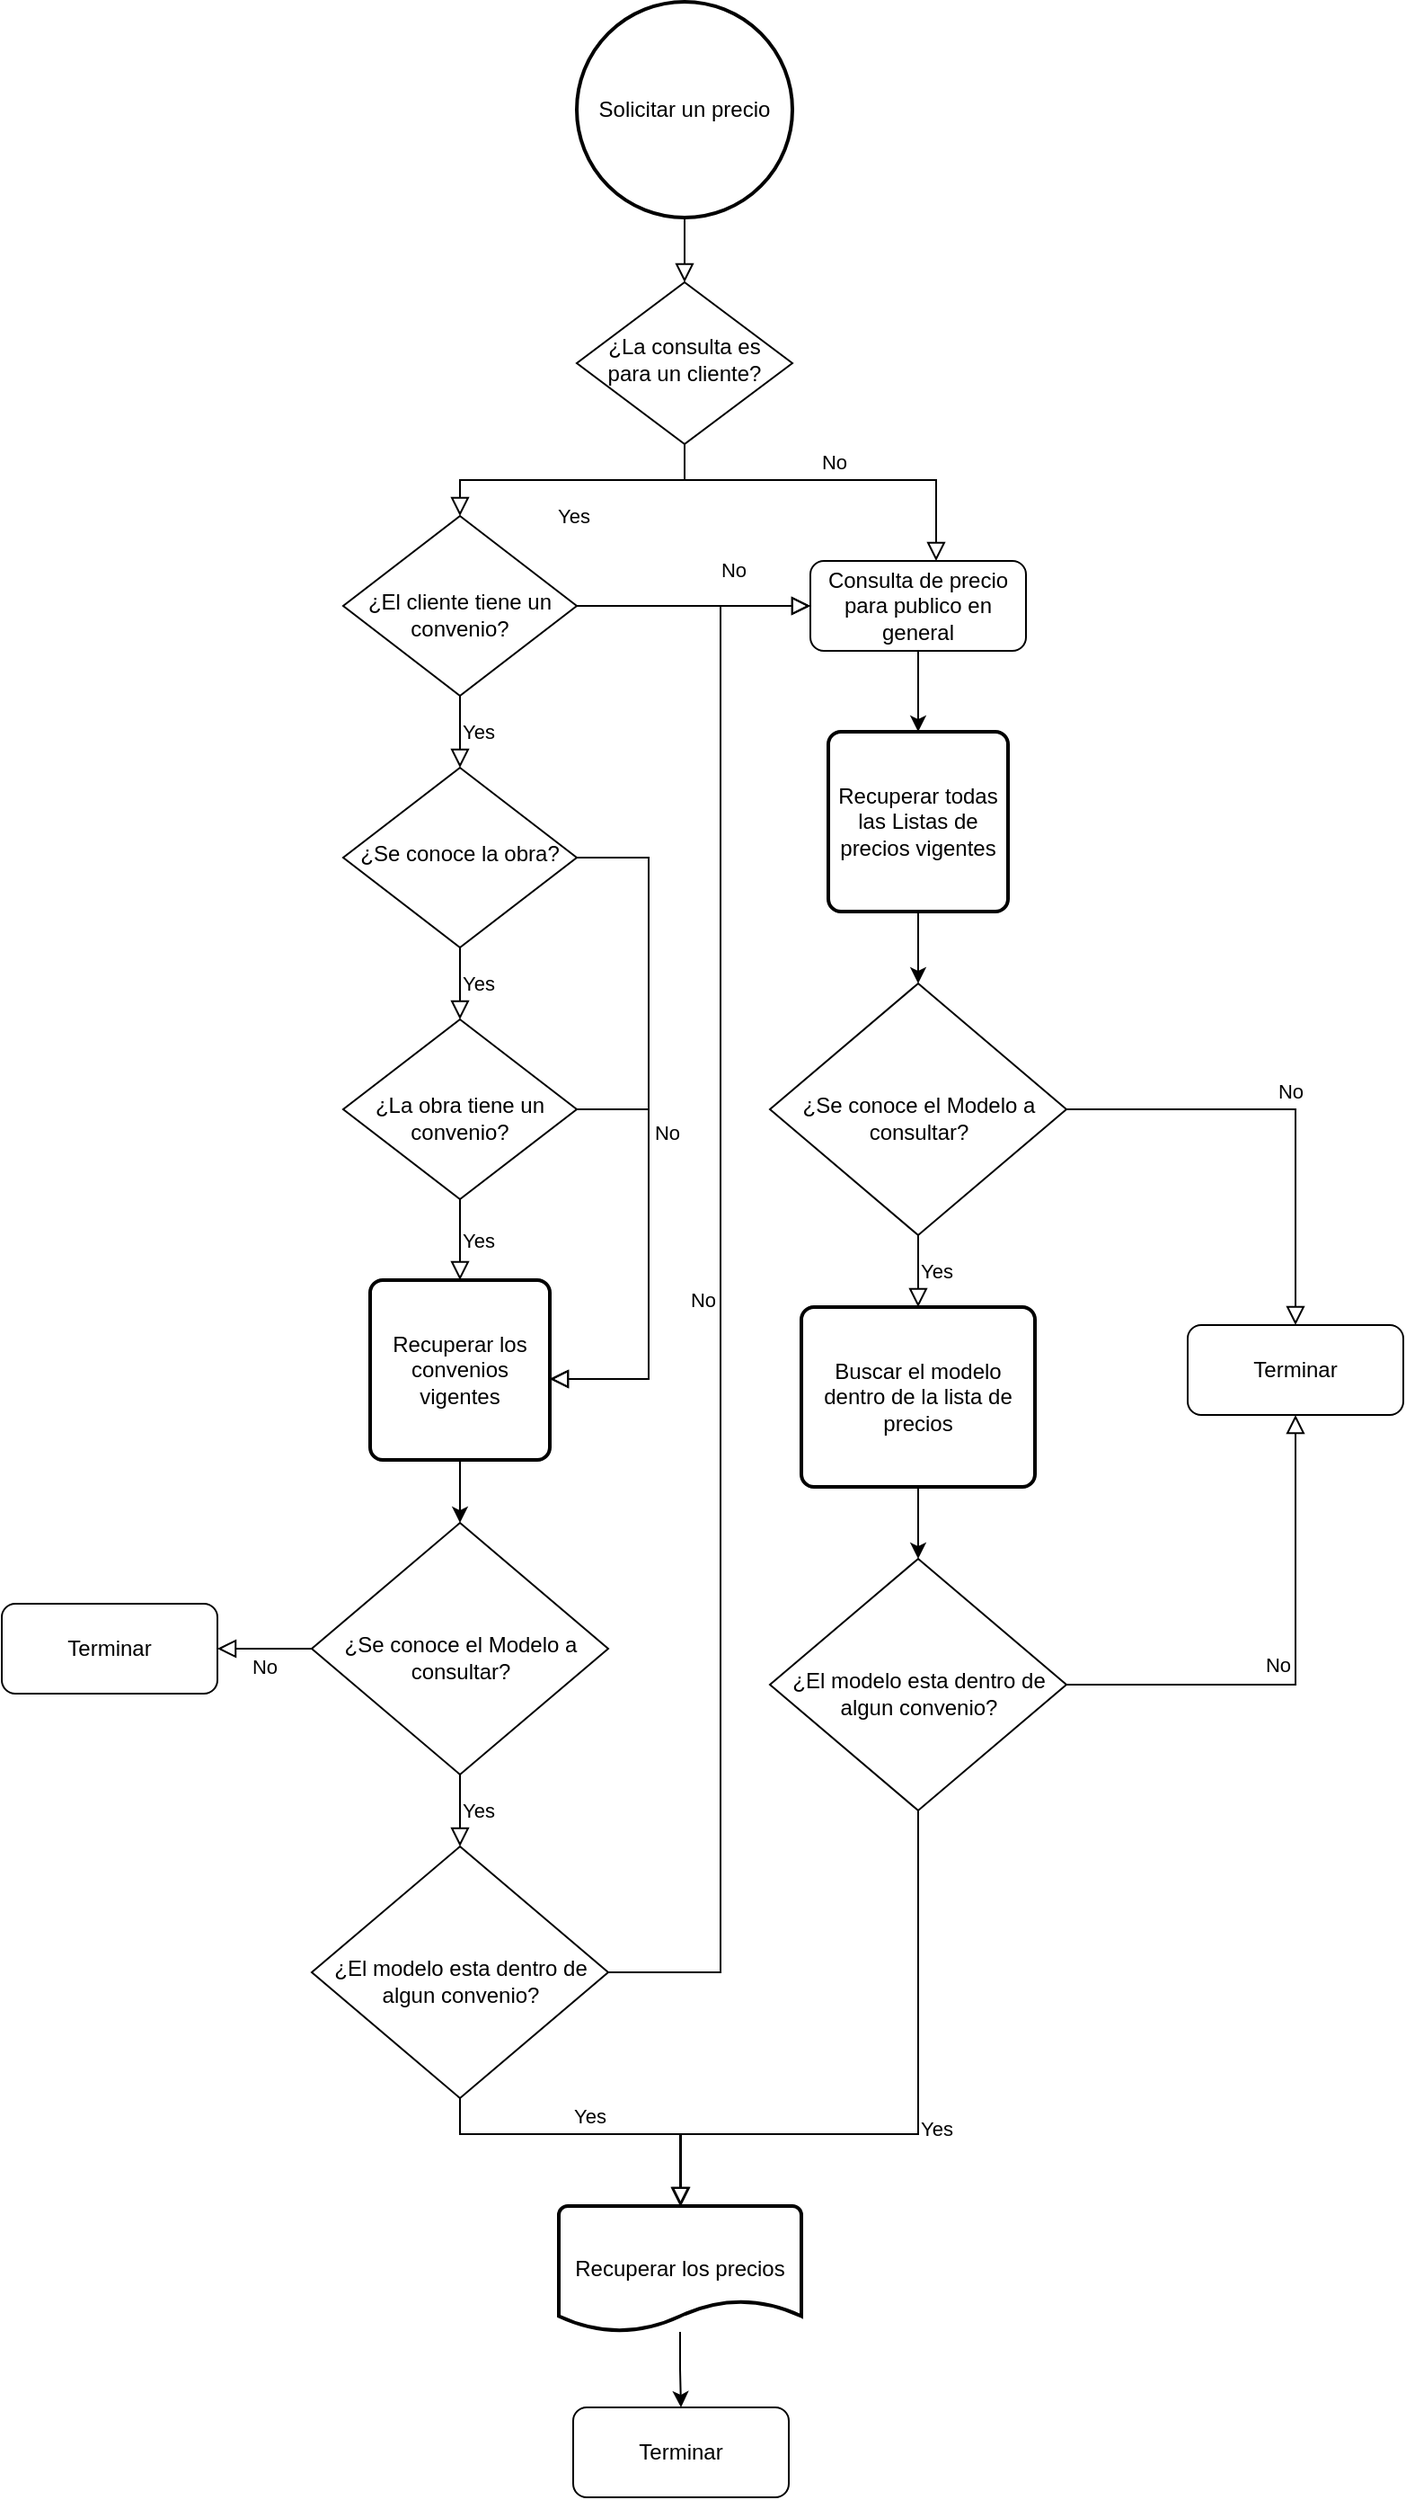 <mxfile version="17.1.3" type="github">
  <diagram id="C5RBs43oDa-KdzZeNtuy" name="Page-1">
    <mxGraphModel dx="1944" dy="740" grid="1" gridSize="10" guides="1" tooltips="1" connect="1" arrows="1" fold="1" page="1" pageScale="1" pageWidth="827" pageHeight="1169" math="0" shadow="0">
      <root>
        <mxCell id="WIyWlLk6GJQsqaUBKTNV-0" />
        <mxCell id="WIyWlLk6GJQsqaUBKTNV-1" parent="WIyWlLk6GJQsqaUBKTNV-0" />
        <mxCell id="WIyWlLk6GJQsqaUBKTNV-2" value="" style="rounded=0;html=1;jettySize=auto;orthogonalLoop=1;fontSize=11;endArrow=block;endFill=0;endSize=8;strokeWidth=1;shadow=0;labelBackgroundColor=none;edgeStyle=orthogonalEdgeStyle;exitX=0.5;exitY=1;exitDx=0;exitDy=0;exitPerimeter=0;" parent="WIyWlLk6GJQsqaUBKTNV-1" source="rDK6__GpVOAQKr3N_9s2-52" target="WIyWlLk6GJQsqaUBKTNV-6" edge="1">
          <mxGeometry relative="1" as="geometry">
            <mxPoint x="240" y="120" as="sourcePoint" />
          </mxGeometry>
        </mxCell>
        <mxCell id="WIyWlLk6GJQsqaUBKTNV-4" value="Yes" style="rounded=0;html=1;jettySize=auto;orthogonalLoop=1;fontSize=11;endArrow=block;endFill=0;endSize=8;strokeWidth=1;shadow=0;labelBackgroundColor=none;edgeStyle=orthogonalEdgeStyle;" parent="WIyWlLk6GJQsqaUBKTNV-1" source="WIyWlLk6GJQsqaUBKTNV-6" target="WIyWlLk6GJQsqaUBKTNV-10" edge="1">
          <mxGeometry y="20" relative="1" as="geometry">
            <mxPoint as="offset" />
          </mxGeometry>
        </mxCell>
        <mxCell id="WIyWlLk6GJQsqaUBKTNV-5" value="No" style="edgeStyle=orthogonalEdgeStyle;rounded=0;html=1;jettySize=auto;orthogonalLoop=1;fontSize=11;endArrow=block;endFill=0;endSize=8;strokeWidth=1;shadow=0;labelBackgroundColor=none;labelBorderColor=none;exitX=0.5;exitY=1;exitDx=0;exitDy=0;" parent="WIyWlLk6GJQsqaUBKTNV-1" source="WIyWlLk6GJQsqaUBKTNV-6" target="WIyWlLk6GJQsqaUBKTNV-7" edge="1">
          <mxGeometry y="10" relative="1" as="geometry">
            <mxPoint as="offset" />
            <mxPoint x="380" y="250" as="targetPoint" />
            <Array as="points">
              <mxPoint x="240" y="280" />
              <mxPoint x="380" y="280" />
            </Array>
          </mxGeometry>
        </mxCell>
        <mxCell id="WIyWlLk6GJQsqaUBKTNV-6" value="¿La consulta es para un cliente?" style="rhombus;whiteSpace=wrap;html=1;shadow=0;fontFamily=Helvetica;fontSize=12;align=center;strokeWidth=1;spacing=6;spacingTop=-4;" parent="WIyWlLk6GJQsqaUBKTNV-1" vertex="1">
          <mxGeometry x="180" y="170" width="120" height="90" as="geometry" />
        </mxCell>
        <mxCell id="rDK6__GpVOAQKr3N_9s2-1" value="" style="edgeStyle=orthogonalEdgeStyle;rounded=0;orthogonalLoop=1;jettySize=auto;html=1;labelBackgroundColor=none;labelBorderColor=none;" edge="1" parent="WIyWlLk6GJQsqaUBKTNV-1" source="WIyWlLk6GJQsqaUBKTNV-7" target="rDK6__GpVOAQKr3N_9s2-46">
          <mxGeometry relative="1" as="geometry">
            <mxPoint x="330" y="420" as="targetPoint" />
          </mxGeometry>
        </mxCell>
        <mxCell id="WIyWlLk6GJQsqaUBKTNV-7" value="Consulta de precio para publico en general" style="rounded=1;whiteSpace=wrap;html=1;fontSize=12;glass=0;strokeWidth=1;shadow=0;" parent="WIyWlLk6GJQsqaUBKTNV-1" vertex="1">
          <mxGeometry x="310" y="325" width="120" height="50" as="geometry" />
        </mxCell>
        <mxCell id="WIyWlLk6GJQsqaUBKTNV-8" value="No" style="rounded=0;html=1;jettySize=auto;orthogonalLoop=1;fontSize=11;endArrow=block;endFill=0;endSize=8;strokeWidth=1;shadow=0;labelBackgroundColor=none;edgeStyle=orthogonalEdgeStyle;entryX=0;entryY=0.5;entryDx=0;entryDy=0;" parent="WIyWlLk6GJQsqaUBKTNV-1" source="WIyWlLk6GJQsqaUBKTNV-10" target="WIyWlLk6GJQsqaUBKTNV-7" edge="1">
          <mxGeometry x="0.333" y="20" relative="1" as="geometry">
            <mxPoint as="offset" />
            <mxPoint x="280" y="350" as="targetPoint" />
            <Array as="points">
              <mxPoint x="300" y="350" />
              <mxPoint x="300" y="350" />
            </Array>
          </mxGeometry>
        </mxCell>
        <mxCell id="WIyWlLk6GJQsqaUBKTNV-9" value="Yes" style="edgeStyle=orthogonalEdgeStyle;rounded=0;html=1;jettySize=auto;orthogonalLoop=1;fontSize=11;endArrow=block;endFill=0;endSize=8;strokeWidth=1;shadow=0;labelBackgroundColor=none;exitX=0.5;exitY=1;exitDx=0;exitDy=0;entryX=0.5;entryY=0;entryDx=0;entryDy=0;" parent="WIyWlLk6GJQsqaUBKTNV-1" source="WIyWlLk6GJQsqaUBKTNV-10" target="rDK6__GpVOAQKr3N_9s2-4" edge="1">
          <mxGeometry y="10" relative="1" as="geometry">
            <mxPoint as="offset" />
            <mxPoint x="220.0" y="440" as="targetPoint" />
          </mxGeometry>
        </mxCell>
        <mxCell id="WIyWlLk6GJQsqaUBKTNV-10" value="&lt;br&gt;¿El cliente tiene un convenio?" style="rhombus;whiteSpace=wrap;html=1;shadow=0;fontFamily=Helvetica;fontSize=12;align=center;strokeWidth=1;spacing=6;spacingTop=-4;" parent="WIyWlLk6GJQsqaUBKTNV-1" vertex="1">
          <mxGeometry x="50" y="300" width="130" height="100" as="geometry" />
        </mxCell>
        <mxCell id="rDK6__GpVOAQKr3N_9s2-32" value="" style="edgeStyle=orthogonalEdgeStyle;rounded=0;orthogonalLoop=1;jettySize=auto;html=1;labelBackgroundColor=none;labelBorderColor=none;exitX=0.5;exitY=1;exitDx=0;exitDy=0;" edge="1" parent="WIyWlLk6GJQsqaUBKTNV-1" source="rDK6__GpVOAQKr3N_9s2-46" target="rDK6__GpVOAQKr3N_9s2-20">
          <mxGeometry relative="1" as="geometry">
            <mxPoint x="370.059" y="550" as="sourcePoint" />
          </mxGeometry>
        </mxCell>
        <mxCell id="rDK6__GpVOAQKr3N_9s2-4" value="¿Se conoce la obra?" style="rhombus;whiteSpace=wrap;html=1;shadow=0;fontFamily=Helvetica;fontSize=12;align=center;strokeWidth=1;spacing=6;spacingTop=-4;" vertex="1" parent="WIyWlLk6GJQsqaUBKTNV-1">
          <mxGeometry x="50" y="440" width="130" height="100" as="geometry" />
        </mxCell>
        <mxCell id="rDK6__GpVOAQKr3N_9s2-6" value="&lt;br&gt;¿La obra tiene un convenio?" style="rhombus;whiteSpace=wrap;html=1;shadow=0;fontFamily=Helvetica;fontSize=12;align=center;strokeWidth=1;spacing=6;spacingTop=-4;" vertex="1" parent="WIyWlLk6GJQsqaUBKTNV-1">
          <mxGeometry x="50" y="580" width="130" height="100" as="geometry" />
        </mxCell>
        <mxCell id="rDK6__GpVOAQKr3N_9s2-9" value="Yes" style="edgeStyle=orthogonalEdgeStyle;rounded=0;html=1;jettySize=auto;orthogonalLoop=1;fontSize=11;endArrow=block;endFill=0;endSize=8;strokeWidth=1;shadow=0;labelBackgroundColor=none;exitX=0.5;exitY=1;exitDx=0;exitDy=0;entryX=0.5;entryY=0;entryDx=0;entryDy=0;" edge="1" parent="WIyWlLk6GJQsqaUBKTNV-1" source="rDK6__GpVOAQKr3N_9s2-4" target="rDK6__GpVOAQKr3N_9s2-6">
          <mxGeometry y="10" relative="1" as="geometry">
            <mxPoint as="offset" />
            <mxPoint x="125.0" y="410" as="sourcePoint" />
            <mxPoint x="125.0" y="450" as="targetPoint" />
          </mxGeometry>
        </mxCell>
        <mxCell id="rDK6__GpVOAQKr3N_9s2-14" value="Yes" style="edgeStyle=orthogonalEdgeStyle;rounded=0;html=1;jettySize=auto;orthogonalLoop=1;fontSize=11;endArrow=block;endFill=0;endSize=8;strokeWidth=1;shadow=0;labelBackgroundColor=none;exitX=0.5;exitY=1;exitDx=0;exitDy=0;entryX=0.5;entryY=0;entryDx=0;entryDy=0;" edge="1" parent="WIyWlLk6GJQsqaUBKTNV-1" source="rDK6__GpVOAQKr3N_9s2-6" target="rDK6__GpVOAQKr3N_9s2-45">
          <mxGeometry y="10" relative="1" as="geometry">
            <mxPoint as="offset" />
            <mxPoint x="125.0" y="550" as="sourcePoint" />
            <mxPoint x="115" y="730.0" as="targetPoint" />
          </mxGeometry>
        </mxCell>
        <mxCell id="rDK6__GpVOAQKr3N_9s2-15" value="No" style="edgeStyle=orthogonalEdgeStyle;rounded=0;html=1;jettySize=auto;orthogonalLoop=1;fontSize=11;endArrow=block;endFill=0;endSize=8;strokeWidth=1;shadow=0;labelBackgroundColor=none;exitX=1;exitY=0.5;exitDx=0;exitDy=0;" edge="1" parent="WIyWlLk6GJQsqaUBKTNV-1" source="rDK6__GpVOAQKr3N_9s2-4" target="rDK6__GpVOAQKr3N_9s2-45">
          <mxGeometry y="10" relative="1" as="geometry">
            <mxPoint as="offset" />
            <mxPoint x="135.0" y="560" as="sourcePoint" />
            <mxPoint x="175" y="755.0" as="targetPoint" />
            <Array as="points">
              <mxPoint x="220" y="490" />
              <mxPoint x="220" y="780" />
            </Array>
          </mxGeometry>
        </mxCell>
        <mxCell id="rDK6__GpVOAQKr3N_9s2-16" value="" style="edgeStyle=orthogonalEdgeStyle;rounded=0;html=1;jettySize=auto;orthogonalLoop=1;fontSize=11;endArrow=block;endFill=0;endSize=8;strokeWidth=1;shadow=0;labelBackgroundColor=none;exitX=1;exitY=0.5;exitDx=0;exitDy=0;" edge="1" parent="WIyWlLk6GJQsqaUBKTNV-1" source="rDK6__GpVOAQKr3N_9s2-6" target="rDK6__GpVOAQKr3N_9s2-45">
          <mxGeometry y="10" relative="1" as="geometry">
            <mxPoint as="offset" />
            <mxPoint x="145.0" y="570" as="sourcePoint" />
            <mxPoint x="175" y="755.0" as="targetPoint" />
            <Array as="points">
              <mxPoint x="220" y="630" />
              <mxPoint x="220" y="780" />
            </Array>
          </mxGeometry>
        </mxCell>
        <mxCell id="rDK6__GpVOAQKr3N_9s2-36" value="" style="edgeStyle=orthogonalEdgeStyle;rounded=0;orthogonalLoop=1;jettySize=auto;html=1;labelBackgroundColor=none;labelBorderColor=none;" edge="1" parent="WIyWlLk6GJQsqaUBKTNV-1" source="rDK6__GpVOAQKr3N_9s2-45" target="rDK6__GpVOAQKr3N_9s2-33">
          <mxGeometry relative="1" as="geometry">
            <mxPoint x="115" y="860.0" as="sourcePoint" />
          </mxGeometry>
        </mxCell>
        <mxCell id="rDK6__GpVOAQKr3N_9s2-20" value="&lt;br&gt;¿Se conoce el Modelo a consultar?" style="rhombus;whiteSpace=wrap;html=1;shadow=0;fontFamily=Helvetica;fontSize=12;align=center;strokeWidth=1;spacing=6;spacingTop=-4;" vertex="1" parent="WIyWlLk6GJQsqaUBKTNV-1">
          <mxGeometry x="287.5" y="560" width="165" height="140" as="geometry" />
        </mxCell>
        <mxCell id="rDK6__GpVOAQKr3N_9s2-22" value="Yes" style="edgeStyle=orthogonalEdgeStyle;rounded=0;html=1;jettySize=auto;orthogonalLoop=1;fontSize=11;endArrow=block;endFill=0;endSize=8;strokeWidth=1;shadow=0;labelBackgroundColor=none;exitX=0.5;exitY=1;exitDx=0;exitDy=0;" edge="1" parent="WIyWlLk6GJQsqaUBKTNV-1" source="rDK6__GpVOAQKr3N_9s2-20" target="rDK6__GpVOAQKr3N_9s2-31">
          <mxGeometry y="10" relative="1" as="geometry">
            <mxPoint as="offset" />
            <mxPoint x="230" y="680.0" as="sourcePoint" />
            <mxPoint x="240" y="1110.0" as="targetPoint" />
          </mxGeometry>
        </mxCell>
        <mxCell id="rDK6__GpVOAQKr3N_9s2-25" value="No" style="edgeStyle=orthogonalEdgeStyle;rounded=0;html=1;jettySize=auto;orthogonalLoop=1;fontSize=11;endArrow=block;endFill=0;endSize=8;strokeWidth=1;shadow=0;labelBackgroundColor=none;labelBorderColor=none;exitX=1;exitY=0.5;exitDx=0;exitDy=0;" edge="1" parent="WIyWlLk6GJQsqaUBKTNV-1" source="rDK6__GpVOAQKr3N_9s2-20" target="rDK6__GpVOAQKr3N_9s2-26">
          <mxGeometry y="10" relative="1" as="geometry">
            <mxPoint as="offset" />
            <mxPoint x="410" y="940" as="sourcePoint" />
            <mxPoint x="530" y="980" as="targetPoint" />
            <Array as="points" />
          </mxGeometry>
        </mxCell>
        <mxCell id="rDK6__GpVOAQKr3N_9s2-26" value="Terminar" style="rounded=1;whiteSpace=wrap;html=1;fontSize=12;glass=0;strokeWidth=1;shadow=0;" vertex="1" parent="WIyWlLk6GJQsqaUBKTNV-1">
          <mxGeometry x="520" y="750" width="120" height="50" as="geometry" />
        </mxCell>
        <mxCell id="rDK6__GpVOAQKr3N_9s2-49" value="" style="edgeStyle=orthogonalEdgeStyle;rounded=0;orthogonalLoop=1;jettySize=auto;html=1;labelBackgroundColor=none;labelBorderColor=none;" edge="1" parent="WIyWlLk6GJQsqaUBKTNV-1" source="rDK6__GpVOAQKr3N_9s2-31" target="rDK6__GpVOAQKr3N_9s2-48">
          <mxGeometry relative="1" as="geometry" />
        </mxCell>
        <mxCell id="rDK6__GpVOAQKr3N_9s2-31" value="Buscar el modelo dentro de la lista de precios" style="rounded=1;whiteSpace=wrap;html=1;absoluteArcSize=1;arcSize=14;strokeWidth=2;" vertex="1" parent="WIyWlLk6GJQsqaUBKTNV-1">
          <mxGeometry x="305" y="740" width="130" height="100" as="geometry" />
        </mxCell>
        <mxCell id="rDK6__GpVOAQKr3N_9s2-33" value="&lt;br&gt;¿Se conoce el Modelo a consultar?" style="rhombus;whiteSpace=wrap;html=1;shadow=0;fontFamily=Helvetica;fontSize=12;align=center;strokeWidth=1;spacing=6;spacingTop=-4;" vertex="1" parent="WIyWlLk6GJQsqaUBKTNV-1">
          <mxGeometry x="32.5" y="860" width="165" height="140" as="geometry" />
        </mxCell>
        <mxCell id="rDK6__GpVOAQKr3N_9s2-34" value="Terminar" style="rounded=1;whiteSpace=wrap;html=1;fontSize=12;glass=0;strokeWidth=1;shadow=0;" vertex="1" parent="WIyWlLk6GJQsqaUBKTNV-1">
          <mxGeometry x="-140" y="905" width="120" height="50" as="geometry" />
        </mxCell>
        <mxCell id="rDK6__GpVOAQKr3N_9s2-35" value="No" style="edgeStyle=orthogonalEdgeStyle;rounded=0;html=1;jettySize=auto;orthogonalLoop=1;fontSize=11;endArrow=block;endFill=0;endSize=8;strokeWidth=1;shadow=0;labelBackgroundColor=none;labelBorderColor=none;exitX=0;exitY=0.5;exitDx=0;exitDy=0;entryX=1;entryY=0.5;entryDx=0;entryDy=0;" edge="1" parent="WIyWlLk6GJQsqaUBKTNV-1" source="rDK6__GpVOAQKr3N_9s2-33" target="rDK6__GpVOAQKr3N_9s2-34">
          <mxGeometry y="10" relative="1" as="geometry">
            <mxPoint as="offset" />
            <mxPoint x="-30" y="990.0" as="sourcePoint" />
            <mxPoint x="77.559" y="1175.0" as="targetPoint" />
            <Array as="points" />
          </mxGeometry>
        </mxCell>
        <mxCell id="rDK6__GpVOAQKr3N_9s2-39" value="Yes" style="edgeStyle=orthogonalEdgeStyle;rounded=0;html=1;jettySize=auto;orthogonalLoop=1;fontSize=11;endArrow=block;endFill=0;endSize=8;strokeWidth=1;shadow=0;labelBackgroundColor=none;exitX=0.5;exitY=1;exitDx=0;exitDy=0;entryX=0.5;entryY=0;entryDx=0;entryDy=0;" edge="1" parent="WIyWlLk6GJQsqaUBKTNV-1" source="rDK6__GpVOAQKr3N_9s2-33" target="rDK6__GpVOAQKr3N_9s2-40">
          <mxGeometry y="10" relative="1" as="geometry">
            <mxPoint as="offset" />
            <mxPoint x="224.94" y="980.0" as="sourcePoint" />
            <mxPoint x="115" y="1069" as="targetPoint" />
            <Array as="points" />
          </mxGeometry>
        </mxCell>
        <mxCell id="rDK6__GpVOAQKr3N_9s2-40" value="&lt;br&gt;¿El modelo esta dentro de algun convenio?" style="rhombus;whiteSpace=wrap;html=1;shadow=0;fontFamily=Helvetica;fontSize=12;align=center;strokeWidth=1;spacing=6;spacingTop=-4;" vertex="1" parent="WIyWlLk6GJQsqaUBKTNV-1">
          <mxGeometry x="32.5" y="1040" width="165" height="140" as="geometry" />
        </mxCell>
        <mxCell id="rDK6__GpVOAQKr3N_9s2-42" value="Yes" style="edgeStyle=orthogonalEdgeStyle;rounded=0;html=1;jettySize=auto;orthogonalLoop=1;fontSize=11;endArrow=block;endFill=0;endSize=8;strokeWidth=1;shadow=0;labelBackgroundColor=none;exitX=0.5;exitY=1;exitDx=0;exitDy=0;" edge="1" parent="WIyWlLk6GJQsqaUBKTNV-1" source="rDK6__GpVOAQKr3N_9s2-40" target="rDK6__GpVOAQKr3N_9s2-44">
          <mxGeometry y="10" relative="1" as="geometry">
            <mxPoint as="offset" />
            <mxPoint x="125" y="1037" as="sourcePoint" />
            <mxPoint x="115" y="1240" as="targetPoint" />
            <Array as="points">
              <mxPoint x="115" y="1200" />
              <mxPoint x="238" y="1200" />
            </Array>
          </mxGeometry>
        </mxCell>
        <mxCell id="rDK6__GpVOAQKr3N_9s2-43" value="No" style="edgeStyle=orthogonalEdgeStyle;rounded=0;html=1;jettySize=auto;orthogonalLoop=1;fontSize=11;endArrow=block;endFill=0;endSize=8;strokeWidth=1;shadow=0;labelBackgroundColor=none;labelBorderColor=none;exitX=1;exitY=0.5;exitDx=0;exitDy=0;entryX=0;entryY=0.5;entryDx=0;entryDy=0;" edge="1" parent="WIyWlLk6GJQsqaUBKTNV-1" source="rDK6__GpVOAQKr3N_9s2-40" target="WIyWlLk6GJQsqaUBKTNV-7">
          <mxGeometry y="10" relative="1" as="geometry">
            <mxPoint as="offset" />
            <mxPoint x="42.5" y="967" as="sourcePoint" />
            <mxPoint x="-10" y="967" as="targetPoint" />
            <Array as="points">
              <mxPoint x="260" y="1110" />
              <mxPoint x="260" y="350" />
            </Array>
          </mxGeometry>
        </mxCell>
        <mxCell id="rDK6__GpVOAQKr3N_9s2-54" value="" style="edgeStyle=orthogonalEdgeStyle;rounded=0;orthogonalLoop=1;jettySize=auto;html=1;labelBackgroundColor=none;labelBorderColor=none;" edge="1" parent="WIyWlLk6GJQsqaUBKTNV-1" source="rDK6__GpVOAQKr3N_9s2-44" target="rDK6__GpVOAQKr3N_9s2-53">
          <mxGeometry relative="1" as="geometry" />
        </mxCell>
        <mxCell id="rDK6__GpVOAQKr3N_9s2-44" value="&lt;span&gt;Recuperar los precios&lt;/span&gt;" style="strokeWidth=2;html=1;shape=mxgraph.flowchart.document2;whiteSpace=wrap;size=0.25;" vertex="1" parent="WIyWlLk6GJQsqaUBKTNV-1">
          <mxGeometry x="170" y="1240" width="135" height="70" as="geometry" />
        </mxCell>
        <mxCell id="rDK6__GpVOAQKr3N_9s2-45" value="&lt;span&gt;Recuperar los convenios vigentes&lt;/span&gt;" style="rounded=1;whiteSpace=wrap;html=1;absoluteArcSize=1;arcSize=14;strokeWidth=2;" vertex="1" parent="WIyWlLk6GJQsqaUBKTNV-1">
          <mxGeometry x="65" y="725" width="100" height="100" as="geometry" />
        </mxCell>
        <mxCell id="rDK6__GpVOAQKr3N_9s2-46" value="Recuperar todas las Listas de precios vigentes" style="rounded=1;whiteSpace=wrap;html=1;absoluteArcSize=1;arcSize=14;strokeWidth=2;" vertex="1" parent="WIyWlLk6GJQsqaUBKTNV-1">
          <mxGeometry x="320" y="420" width="100" height="100" as="geometry" />
        </mxCell>
        <mxCell id="rDK6__GpVOAQKr3N_9s2-48" value="&lt;br&gt;¿El modelo esta dentro de algun convenio?" style="rhombus;whiteSpace=wrap;html=1;shadow=0;fontFamily=Helvetica;fontSize=12;align=center;strokeWidth=1;spacing=6;spacingTop=-4;" vertex="1" parent="WIyWlLk6GJQsqaUBKTNV-1">
          <mxGeometry x="287.5" y="880" width="165" height="140" as="geometry" />
        </mxCell>
        <mxCell id="rDK6__GpVOAQKr3N_9s2-50" value="Yes" style="edgeStyle=orthogonalEdgeStyle;rounded=0;html=1;jettySize=auto;orthogonalLoop=1;fontSize=11;endArrow=block;endFill=0;endSize=8;strokeWidth=1;shadow=0;labelBackgroundColor=none;exitX=0.5;exitY=1;exitDx=0;exitDy=0;entryX=0.5;entryY=0;entryDx=0;entryDy=0;entryPerimeter=0;" edge="1" parent="WIyWlLk6GJQsqaUBKTNV-1" source="rDK6__GpVOAQKr3N_9s2-48" target="rDK6__GpVOAQKr3N_9s2-44">
          <mxGeometry y="10" relative="1" as="geometry">
            <mxPoint as="offset" />
            <mxPoint x="380" y="1027" as="sourcePoint" />
            <mxPoint x="380" y="1067" as="targetPoint" />
            <Array as="points">
              <mxPoint x="370" y="1200" />
              <mxPoint x="237" y="1200" />
            </Array>
          </mxGeometry>
        </mxCell>
        <mxCell id="rDK6__GpVOAQKr3N_9s2-51" value="No" style="edgeStyle=orthogonalEdgeStyle;rounded=0;html=1;jettySize=auto;orthogonalLoop=1;fontSize=11;endArrow=block;endFill=0;endSize=8;strokeWidth=1;shadow=0;labelBackgroundColor=none;labelBorderColor=none;" edge="1" parent="WIyWlLk6GJQsqaUBKTNV-1" source="rDK6__GpVOAQKr3N_9s2-48" target="rDK6__GpVOAQKr3N_9s2-26">
          <mxGeometry y="10" relative="1" as="geometry">
            <mxPoint as="offset" />
            <mxPoint x="490" y="955" as="sourcePoint" />
            <mxPoint x="617.5" y="1125" as="targetPoint" />
            <Array as="points" />
          </mxGeometry>
        </mxCell>
        <mxCell id="rDK6__GpVOAQKr3N_9s2-52" value="&lt;span&gt;Solicitar un precio&lt;/span&gt;" style="strokeWidth=2;html=1;shape=mxgraph.flowchart.start_2;whiteSpace=wrap;" vertex="1" parent="WIyWlLk6GJQsqaUBKTNV-1">
          <mxGeometry x="180" y="14" width="120" height="120" as="geometry" />
        </mxCell>
        <mxCell id="rDK6__GpVOAQKr3N_9s2-53" value="Terminar" style="rounded=1;whiteSpace=wrap;html=1;fontSize=12;glass=0;strokeWidth=1;shadow=0;" vertex="1" parent="WIyWlLk6GJQsqaUBKTNV-1">
          <mxGeometry x="178" y="1352" width="120" height="50" as="geometry" />
        </mxCell>
      </root>
    </mxGraphModel>
  </diagram>
</mxfile>

